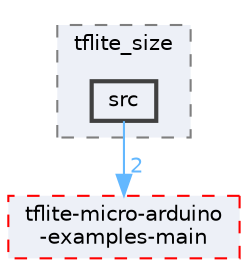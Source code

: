 digraph "Arduino/GetStartedWithMachineLearningOnArduino/tflite-micro-main/tensorflow/lite/micro/python/tflite_size/src"
{
 // LATEX_PDF_SIZE
  bgcolor="transparent";
  edge [fontname=Helvetica,fontsize=10,labelfontname=Helvetica,labelfontsize=10];
  node [fontname=Helvetica,fontsize=10,shape=box,height=0.2,width=0.4];
  compound=true
  subgraph clusterdir_7c9c92345ab0b44d794c54c9728fb5f9 {
    graph [ bgcolor="#edf0f7", pencolor="grey50", label="tflite_size", fontname=Helvetica,fontsize=10 style="filled,dashed", URL="dir_7c9c92345ab0b44d794c54c9728fb5f9.html",tooltip=""]
  dir_09ae80a7291924704f209ca7cf97af56 [label="src", fillcolor="#edf0f7", color="grey25", style="filled,bold", URL="dir_09ae80a7291924704f209ca7cf97af56.html",tooltip=""];
  }
  dir_0d2ed21f8b79a9b0d8abfa821a489de0 [label="tflite-micro-arduino\l-examples-main", fillcolor="#edf0f7", color="red", style="filled,dashed", URL="dir_0d2ed21f8b79a9b0d8abfa821a489de0.html",tooltip=""];
  dir_09ae80a7291924704f209ca7cf97af56->dir_0d2ed21f8b79a9b0d8abfa821a489de0 [headlabel="2", labeldistance=1.5 headhref="dir_000301_000335.html" href="dir_000301_000335.html" color="steelblue1" fontcolor="steelblue1"];
}

